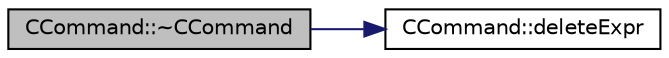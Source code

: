 digraph "CCommand::~CCommand"
{
  edge [fontname="Helvetica",fontsize="10",labelfontname="Helvetica",labelfontsize="10"];
  node [fontname="Helvetica",fontsize="10",shape=record];
  rankdir="LR";
  Node1 [label="CCommand::~CCommand",height=0.2,width=0.4,color="black", fillcolor="grey75", style="filled", fontcolor="black"];
  Node1 -> Node2 [color="midnightblue",fontsize="10",style="solid",fontname="Helvetica"];
  Node2 [label="CCommand::deleteExpr",height=0.2,width=0.4,color="black", fillcolor="white", style="filled",URL="$classCCommand.html#ab6f961e0aa2e6c9bc924a8452b3ccdd1"];
}

